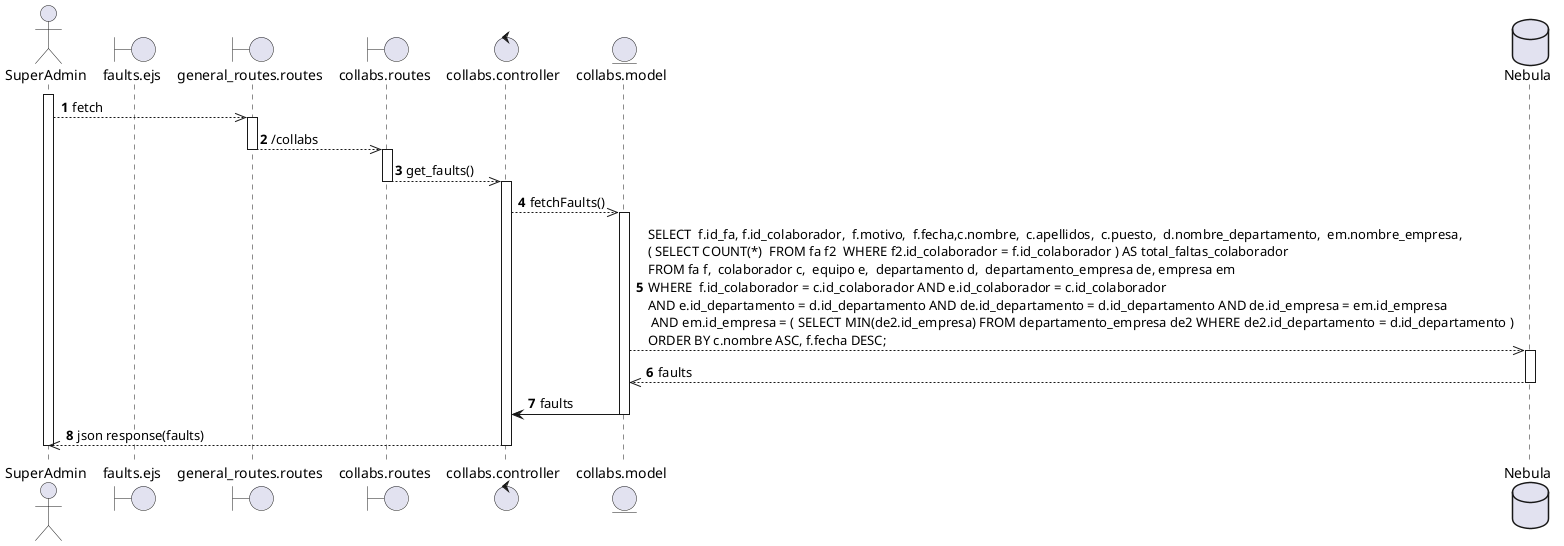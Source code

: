 @startuml Prueba
autonumber
actor SuperAdmin as S
boundary faults.ejs as F
boundary general_routes.routes as gr
boundary collabs.routes as cr
control collabs.controller as cc
entity collabs.model as cm
database Nebula as db

activate S
S -->> gr : fetch

activate gr
gr -->> cr : /collabs
deactivate gr

activate cr
cr -->> cc: get_faults()
deactivate cr 

activate cc
cc -->> cm : fetchFaults()
 

activate cm
cm -->> db: SELECT  f.id_fa, f.id_colaborador,  f.motivo,  f.fecha,c.nombre,  c.apellidos,  c.puesto,  d.nombre_departamento,  em.nombre_empresa, \n( SELECT COUNT(*)  FROM fa f2  WHERE f2.id_colaborador = f.id_colaborador ) AS total_faltas_colaborador\nFROM fa f,  colaborador c,  equipo e,  departamento d,  departamento_empresa de, empresa em \nWHERE  f.id_colaborador = c.id_colaborador AND e.id_colaborador = c.id_colaborador \nAND e.id_departamento = d.id_departamento AND de.id_departamento = d.id_departamento AND de.id_empresa = em.id_empresa\n AND em.id_empresa = ( SELECT MIN(de2.id_empresa) FROM departamento_empresa de2 WHERE de2.id_departamento = d.id_departamento )\nORDER BY c.nombre ASC, f.fecha DESC;
activate db
db -->> cm: faults
deactivate db 

cm -> cc: faults
deactivate cm

cc -->> S: json response(faults)
deactivate cc


deactivate S